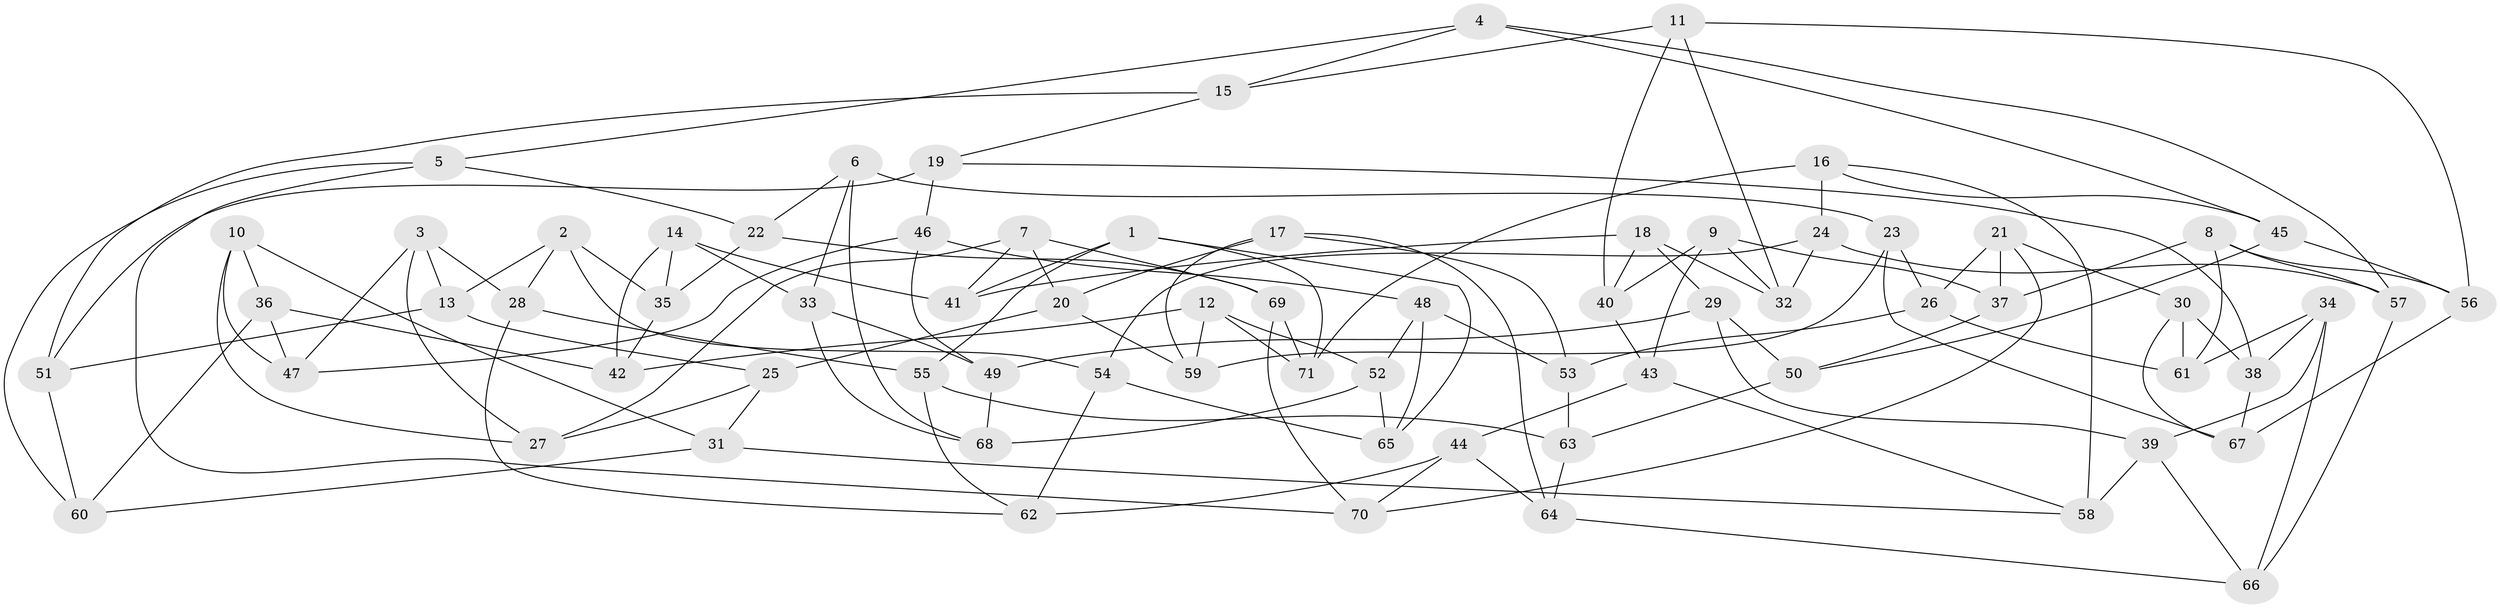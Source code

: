 // coarse degree distribution, {3: 0.2653061224489796, 4: 0.42857142857142855, 5: 0.24489795918367346, 7: 0.061224489795918366}
// Generated by graph-tools (version 1.1) at 2025/01/03/04/25 22:01:57]
// undirected, 71 vertices, 142 edges
graph export_dot {
graph [start="1"]
  node [color=gray90,style=filled];
  1;
  2;
  3;
  4;
  5;
  6;
  7;
  8;
  9;
  10;
  11;
  12;
  13;
  14;
  15;
  16;
  17;
  18;
  19;
  20;
  21;
  22;
  23;
  24;
  25;
  26;
  27;
  28;
  29;
  30;
  31;
  32;
  33;
  34;
  35;
  36;
  37;
  38;
  39;
  40;
  41;
  42;
  43;
  44;
  45;
  46;
  47;
  48;
  49;
  50;
  51;
  52;
  53;
  54;
  55;
  56;
  57;
  58;
  59;
  60;
  61;
  62;
  63;
  64;
  65;
  66;
  67;
  68;
  69;
  70;
  71;
  1 -- 41;
  1 -- 65;
  1 -- 55;
  1 -- 71;
  2 -- 13;
  2 -- 54;
  2 -- 28;
  2 -- 35;
  3 -- 13;
  3 -- 28;
  3 -- 47;
  3 -- 27;
  4 -- 45;
  4 -- 5;
  4 -- 15;
  4 -- 57;
  5 -- 60;
  5 -- 70;
  5 -- 22;
  6 -- 33;
  6 -- 23;
  6 -- 68;
  6 -- 22;
  7 -- 20;
  7 -- 27;
  7 -- 41;
  7 -- 69;
  8 -- 61;
  8 -- 37;
  8 -- 57;
  8 -- 56;
  9 -- 43;
  9 -- 37;
  9 -- 32;
  9 -- 40;
  10 -- 36;
  10 -- 31;
  10 -- 47;
  10 -- 27;
  11 -- 40;
  11 -- 56;
  11 -- 15;
  11 -- 32;
  12 -- 52;
  12 -- 59;
  12 -- 71;
  12 -- 42;
  13 -- 51;
  13 -- 25;
  14 -- 41;
  14 -- 33;
  14 -- 42;
  14 -- 35;
  15 -- 19;
  15 -- 51;
  16 -- 71;
  16 -- 24;
  16 -- 58;
  16 -- 45;
  17 -- 59;
  17 -- 53;
  17 -- 20;
  17 -- 64;
  18 -- 32;
  18 -- 29;
  18 -- 40;
  18 -- 41;
  19 -- 46;
  19 -- 38;
  19 -- 51;
  20 -- 25;
  20 -- 59;
  21 -- 30;
  21 -- 70;
  21 -- 37;
  21 -- 26;
  22 -- 35;
  22 -- 69;
  23 -- 26;
  23 -- 67;
  23 -- 59;
  24 -- 32;
  24 -- 54;
  24 -- 57;
  25 -- 31;
  25 -- 27;
  26 -- 61;
  26 -- 53;
  28 -- 55;
  28 -- 62;
  29 -- 49;
  29 -- 50;
  29 -- 39;
  30 -- 67;
  30 -- 38;
  30 -- 61;
  31 -- 60;
  31 -- 58;
  33 -- 49;
  33 -- 68;
  34 -- 61;
  34 -- 39;
  34 -- 38;
  34 -- 66;
  35 -- 42;
  36 -- 47;
  36 -- 60;
  36 -- 42;
  37 -- 50;
  38 -- 67;
  39 -- 58;
  39 -- 66;
  40 -- 43;
  43 -- 44;
  43 -- 58;
  44 -- 62;
  44 -- 70;
  44 -- 64;
  45 -- 50;
  45 -- 56;
  46 -- 47;
  46 -- 48;
  46 -- 49;
  48 -- 65;
  48 -- 52;
  48 -- 53;
  49 -- 68;
  50 -- 63;
  51 -- 60;
  52 -- 68;
  52 -- 65;
  53 -- 63;
  54 -- 62;
  54 -- 65;
  55 -- 63;
  55 -- 62;
  56 -- 67;
  57 -- 66;
  63 -- 64;
  64 -- 66;
  69 -- 71;
  69 -- 70;
}
